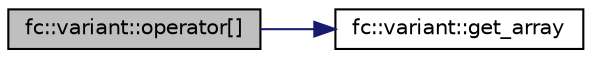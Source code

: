 digraph "fc::variant::operator[]"
{
  edge [fontname="Helvetica",fontsize="10",labelfontname="Helvetica",labelfontsize="10"];
  node [fontname="Helvetica",fontsize="10",shape=record];
  rankdir="LR";
  Node36 [label="fc::variant::operator[]",height=0.2,width=0.4,color="black", fillcolor="grey75", style="filled", fontcolor="black"];
  Node36 -> Node37 [color="midnightblue",fontsize="10",style="solid",fontname="Helvetica"];
  Node37 [label="fc::variant::get_array",height=0.2,width=0.4,color="black", fillcolor="white", style="filled",URL="$classfc_1_1variant.html#aea83c87e4e1b1e185f57717b4bd683a5"];
}
